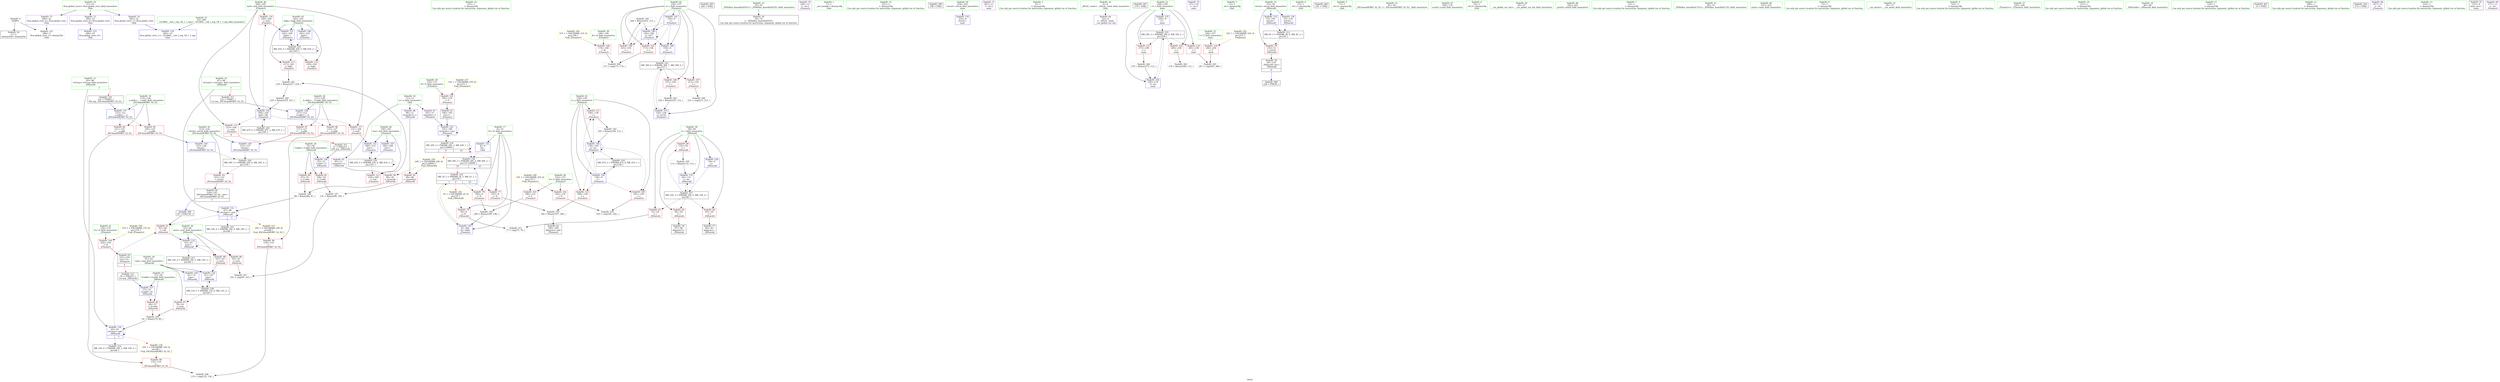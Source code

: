 digraph "SVFG" {
	label="SVFG";

	Node0x55fa364c2e00 [shape=record,color=grey,label="{NodeID: 0\nNullPtr}"];
	Node0x55fa364c2e00 -> Node0x55fa364e1bf0[style=solid];
	Node0x55fa364c2e00 -> Node0x55fa364e6720[style=solid];
	Node0x55fa364e0f40 [shape=record,color=red,label="{NodeID: 97\n137\<--127\n\<--__b.addr\n_ZSt3maxIdERKT_S2_S2_\n}"];
	Node0x55fa364e0f40 -> Node0x55fa364e72b0[style=solid];
	Node0x55fa364de820 [shape=record,color=green,label="{NodeID: 14\n215\<--1\n\<--dummyObj\nCan only get source location for instruction, argument, global var or function.}"];
	Node0x55fa364e4200 [shape=record,color=grey,label="{NodeID: 194\n204 = Binary(203, 112, )\n}"];
	Node0x55fa364e4200 -> Node0x55fa364e7860[style=solid];
	Node0x55fa364e0a80 [shape=record,color=red,label="{NodeID: 111\n194\<--158\n\<--j\n_Z5main2v\n}"];
	Node0x55fa364e0a80 -> Node0x55fa364e3f00[style=solid];
	Node0x55fa364df590 [shape=record,color=green,label="{NodeID: 28\n59\<--60\ni\<--i_field_insensitive\n_Z4funcdd\n}"];
	Node0x55fa364df590 -> Node0x55fa364e3470[style=solid];
	Node0x55fa364df590 -> Node0x55fa364e3540[style=solid];
	Node0x55fa364df590 -> Node0x55fa364e3610[style=solid];
	Node0x55fa364df590 -> Node0x55fa364e36e0[style=solid];
	Node0x55fa364df590 -> Node0x55fa364e6a90[style=solid];
	Node0x55fa364df590 -> Node0x55fa364e6f70[style=solid];
	Node0x55fa364ec8c0 [shape=record,color=grey,label="{NodeID: 208\n214 = cmp(213, 215, )\n}"];
	Node0x55fa364e6720 [shape=record,color=blue, style = dotted,label="{NodeID: 125\n286\<--3\nllvm.global_ctors_2\<--dummyVal\nGlob }"];
	Node0x55fa364e0150 [shape=record,color=green,label="{NodeID: 42\n156\<--157\ni\<--i_field_insensitive\n_Z5main2v\n}"];
	Node0x55fa364e0150 -> Node0x55fa364e15c0[style=solid];
	Node0x55fa364e0150 -> Node0x55fa364e0670[style=solid];
	Node0x55fa364e0150 -> Node0x55fa364e0740[style=solid];
	Node0x55fa364e0150 -> Node0x55fa364e0810[style=solid];
	Node0x55fa364e0150 -> Node0x55fa364e7450[style=solid];
	Node0x55fa364e0150 -> Node0x55fa364e7860[style=solid];
	Node0x55fa364e0150 -> Node0x55fa364e7ad0[style=solid];
	Node0x55fa364e0150 -> Node0x55fa364e7e10[style=solid];
	Node0x55fa3650de10 [shape=record,color=black,label="{NodeID: 305\n262 = PHI()\n}"];
	Node0x55fa364e72b0 [shape=record,color=blue,label="{NodeID: 139\n123\<--137\nretval\<--\n_ZSt3maxIdERKT_S2_S2_\n}"];
	Node0x55fa364e72b0 -> Node0x55fa364f61f0[style=dashed];
	Node0x55fa364e1dc0 [shape=record,color=black,label="{NodeID: 56\n34\<--35\n\<--_ZNSt8ios_base4InitD1Ev\nCan only get source location for instruction, argument, global var or function.}"];
	Node0x55fa364fb620 [shape=record,color=yellow,style=double,label="{NodeID: 236\n16V_1 = ENCHI(MR_16V_0)\npts\{66 \}\nFun[_ZSt3maxIdERKT_S2_S2_]}"];
	Node0x55fa364fb620 -> Node0x55fa364e1010[style=dashed];
	Node0x55fa364e7e10 [shape=record,color=blue,label="{NodeID: 153\n156\<--236\ni\<--inc16\n_Z5main2v\n}"];
	Node0x55fa364e7e10 -> Node0x55fa364f70f0[style=dashed];
	Node0x55fa364e2950 [shape=record,color=purple,label="{NodeID: 70\n240\<--15\n\<--.str.1\n_Z5main2v\n}"];
	Node0x55fa364fccd0 [shape=record,color=yellow,style=double,label="{NodeID: 250\n20V_1 = ENCHI(MR_20V_0)\npts\{120000 \}\nFun[_Z4funcdd]}"];
	Node0x55fa364fccd0 -> Node0x55fa364e3a20[style=dashed];
	Node0x55fa364fccd0 -> Node0x55fa364e3bc0[style=dashed];
	Node0x55fa364e3540 [shape=record,color=red,label="{NodeID: 84\n83\<--59\n\<--i\n_Z4funcdd\n}"];
	Node0x55fa364e3540 -> Node0x55fa364e1ec0[style=solid];
	Node0x55fa364d6b30 [shape=record,color=green,label="{NodeID: 1\n7\<--1\n__dso_handle\<--dummyObj\nGlob }"];
	Node0x55fa364e1010 [shape=record,color=red,label="{NodeID: 98\n132\<--131\n\<--\n_ZSt3maxIdERKT_S2_S2_\n}"];
	Node0x55fa364e1010 -> Node0x55fa364ec5c0[style=solid];
	Node0x55fa364de920 [shape=record,color=green,label="{NodeID: 15\n221\<--1\n\<--dummyObj\nCan only get source location for instruction, argument, global var or function.}"];
	Node0x55fa364e4380 [shape=record,color=grey,label="{NodeID: 195\n111 = Binary(110, 112, )\n}"];
	Node0x55fa364e4380 -> Node0x55fa364e6f70[style=solid];
	Node0x55fa364e0b50 [shape=record,color=red,label="{NodeID: 112\n218\<--160\n\<--low\n_Z5main2v\n}"];
	Node0x55fa364e0b50 -> Node0x55fa364e4c80[style=solid];
	Node0x55fa364df660 [shape=record,color=green,label="{NodeID: 29\n61\<--62\ntmp\<--tmp_field_insensitive\n_Z4funcdd\n}"];
	Node0x55fa364df660 -> Node0x55fa364e37b0[style=solid];
	Node0x55fa364df660 -> Node0x55fa364e69c0[style=solid];
	Node0x55fa364df660 -> Node0x55fa364e6ea0[style=solid];
	Node0x55fa364eca40 [shape=record,color=grey,label="{NodeID: 209\n175 = cmp(173, 174, )\n}"];
	Node0x55fa364e6820 [shape=record,color=blue,label="{NodeID: 126\n55\<--51\nT.addr\<--T\n_Z4funcdd\n}"];
	Node0x55fa364e6820 -> Node0x55fa364e3200[style=dashed];
	Node0x55fa364e6820 -> Node0x55fa364e32d0[style=dashed];
	Node0x55fa364e0220 [shape=record,color=green,label="{NodeID: 43\n158\<--159\nj\<--j_field_insensitive\n_Z5main2v\n}"];
	Node0x55fa364e0220 -> Node0x55fa364e08e0[style=solid];
	Node0x55fa364e0220 -> Node0x55fa364e09b0[style=solid];
	Node0x55fa364e0220 -> Node0x55fa364e0a80[style=solid];
	Node0x55fa364e0220 -> Node0x55fa364e7520[style=solid];
	Node0x55fa364e0220 -> Node0x55fa364e76c0[style=solid];
	Node0x55fa3650dee0 [shape=record,color=black,label="{NodeID: 306\n168 = PHI()\n}"];
	Node0x55fa364f70f0 [shape=record,color=black,label="{NodeID: 223\nMR_39V_6 = PHI(MR_39V_7, MR_39V_5, )\npts\{157 \}\n}"];
	Node0x55fa364f70f0 -> Node0x55fa364e0740[style=dashed];
	Node0x55fa364f70f0 -> Node0x55fa364e0810[style=dashed];
	Node0x55fa364f70f0 -> Node0x55fa364e7e10[style=dashed];
	Node0x55fa364e7380 [shape=record,color=blue,label="{NodeID: 140\n123\<--140\nretval\<--\n_ZSt3maxIdERKT_S2_S2_\n}"];
	Node0x55fa364e7380 -> Node0x55fa364f61f0[style=dashed];
	Node0x55fa364e1ec0 [shape=record,color=black,label="{NodeID: 57\n84\<--83\nidxprom\<--\n_Z4funcdd\n}"];
	Node0x55fa364fc140 [shape=record,color=yellow,style=double,label="{NodeID: 237\n18V_1 = ENCHI(MR_18V_0)\npts\{68 \}\nFun[_ZSt3maxIdERKT_S2_S2_]}"];
	Node0x55fa364fc140 -> Node0x55fa364e10e0[style=dashed];
	Node0x55fa364e7ee0 [shape=record,color=blue,label="{NodeID: 154\n254\<--9\nretval\<--\nmain\n}"];
	Node0x55fa364e2a20 [shape=record,color=purple,label="{NodeID: 71\n261\<--17\n\<--.str.2\nmain\n}"];
	Node0x55fa364e3610 [shape=record,color=red,label="{NodeID: 85\n96\<--59\n\<--i\n_Z4funcdd\n}"];
	Node0x55fa364e3610 -> Node0x55fa364e1f90[style=solid];
	Node0x55fa364dd990 [shape=record,color=green,label="{NodeID: 2\n9\<--1\n\<--dummyObj\nCan only get source location for instruction, argument, global var or function.}"];
	Node0x55fa364e10e0 [shape=record,color=red,label="{NodeID: 99\n134\<--133\n\<--\n_ZSt3maxIdERKT_S2_S2_\n}"];
	Node0x55fa364e10e0 -> Node0x55fa364ec5c0[style=solid];
	Node0x55fa364dea20 [shape=record,color=green,label="{NodeID: 16\n4\<--6\n_ZStL8__ioinit\<--_ZStL8__ioinit_field_insensitive\nGlob }"];
	Node0x55fa364dea20 -> Node0x55fa364e2470[style=solid];
	Node0x55fa364e4500 [shape=record,color=grey,label="{NodeID: 196\n200 = Binary(199, 198, )\n}"];
	Node0x55fa364e4500 -> Node0x55fa364e7790[style=solid];
	Node0x55fa364e0c20 [shape=record,color=red,label="{NodeID: 113\n217\<--162\n\<--high\n_Z5main2v\n}"];
	Node0x55fa364e0c20 -> Node0x55fa364e4c80[style=solid];
	Node0x55fa364df730 [shape=record,color=green,label="{NodeID: 30\n63\<--64\nnext\<--next_field_insensitive\n_Z4funcdd\n}"];
	Node0x55fa364df730 -> Node0x55fa364e3880[style=solid];
	Node0x55fa364df730 -> Node0x55fa364e3950[style=solid];
	Node0x55fa364df730 -> Node0x55fa364e6d00[style=solid];
	Node0x55fa364ecbc0 [shape=record,color=grey,label="{NodeID: 210\n183 = cmp(181, 182, )\n}"];
	Node0x55fa364e68f0 [shape=record,color=blue,label="{NodeID: 127\n57\<--52\nD.addr\<--D\n_Z4funcdd\n}"];
	Node0x55fa364e68f0 -> Node0x55fa364e33a0[style=dashed];
	Node0x55fa364e02f0 [shape=record,color=green,label="{NodeID: 44\n160\<--161\nlow\<--low_field_insensitive\n_Z5main2v\n}"];
	Node0x55fa364e02f0 -> Node0x55fa364e0b50[style=solid];
	Node0x55fa364e02f0 -> Node0x55fa364e7930[style=solid];
	Node0x55fa364e02f0 -> Node0x55fa364e7d40[style=solid];
	Node0x55fa3650dfb0 [shape=record,color=black,label="{NodeID: 307\n178 = PHI()\n}"];
	Node0x55fa364f75f0 [shape=record,color=black,label="{NodeID: 224\nMR_43V_3 = PHI(MR_43V_4, MR_43V_2, )\npts\{161 \}\n}"];
	Node0x55fa364f75f0 -> Node0x55fa364e0b50[style=dashed];
	Node0x55fa364f75f0 -> Node0x55fa364e7d40[style=dashed];
	Node0x55fa364f75f0 -> Node0x55fa364f75f0[style=dashed];
	Node0x55fa364e7450 [shape=record,color=blue,label="{NodeID: 141\n156\<--9\ni\<--\n_Z5main2v\n}"];
	Node0x55fa364e7450 -> Node0x55fa364e15c0[style=dashed];
	Node0x55fa364e7450 -> Node0x55fa364e0670[style=dashed];
	Node0x55fa364e7450 -> Node0x55fa364e7860[style=dashed];
	Node0x55fa364e7450 -> Node0x55fa364e7ad0[style=dashed];
	Node0x55fa364e1f90 [shape=record,color=black,label="{NodeID: 58\n97\<--96\nidxprom2\<--\n_Z4funcdd\n}"];
	Node0x55fa364e7fb0 [shape=record,color=blue,label="{NodeID: 155\n258\<--9\nt\<--\nmain\n}"];
	Node0x55fa364e7fb0 -> Node0x55fa364fb120[style=dashed];
	Node0x55fa364e2af0 [shape=record,color=purple,label="{NodeID: 72\n271\<--19\n\<--.str.3\nmain\n}"];
	Node0x55fa364fcec0 [shape=record,color=yellow,style=double,label="{NodeID: 252\n52V_1 = ENCHI(MR_52V_0)\npts\{257 \}\nFun[main]}"];
	Node0x55fa364fcec0 -> Node0x55fa364e6110[style=dashed];
	Node0x55fa364e36e0 [shape=record,color=red,label="{NodeID: 86\n110\<--59\n\<--i\n_Z4funcdd\n}"];
	Node0x55fa364e36e0 -> Node0x55fa364e4380[style=solid];
	Node0x55fa364dda20 [shape=record,color=green,label="{NodeID: 3\n13\<--1\n.str\<--dummyObj\nGlob }"];
	Node0x55fa364e11b0 [shape=record,color=red,label="{NodeID: 100\n174\<--148\n\<--K\n_Z5main2v\n}"];
	Node0x55fa364e11b0 -> Node0x55fa364eca40[style=solid];
	Node0x55fa364deb20 [shape=record,color=green,label="{NodeID: 17\n8\<--10\nN\<--N_field_insensitive\nGlob }"];
	Node0x55fa364deb20 -> Node0x55fa364e2ec0[style=solid];
	Node0x55fa364deb20 -> Node0x55fa364e2f90[style=solid];
	Node0x55fa364deb20 -> Node0x55fa364e3060[style=solid];
	Node0x55fa364deb20 -> Node0x55fa364e6450[style=solid];
	Node0x55fa364deb20 -> Node0x55fa364e7790[style=solid];
	Node0x55fa364e4680 [shape=record,color=grey,label="{NodeID: 197\n101 = Binary(99, 100, )\n}"];
	Node0x55fa364e4680 -> Node0x55fa364ec740[style=solid];
	Node0x55fa364e0cf0 [shape=record,color=red,label="{NodeID: 114\n239\<--162\n\<--high\n_Z5main2v\n}"];
	Node0x55fa364df800 [shape=record,color=green,label="{NodeID: 31\n65\<--66\nref.tmp\<--ref.tmp_field_insensitive\n_Z4funcdd\n|{|<s1>3}}"];
	Node0x55fa364df800 -> Node0x55fa364e6b60[style=solid];
	Node0x55fa364df800:s1 -> Node0x55fa3650e250[style=solid,color=red];
	Node0x55fa364ecd40 [shape=record,color=grey,label="{NodeID: 211\n77 = cmp(75, 76, )\n}"];
	Node0x55fa364e69c0 [shape=record,color=blue,label="{NodeID: 128\n61\<--72\ntmp\<--\n_Z4funcdd\n}"];
	Node0x55fa364e69c0 -> Node0x55fa364f89f0[style=dashed];
	Node0x55fa364e03c0 [shape=record,color=green,label="{NodeID: 45\n162\<--163\nhigh\<--high_field_insensitive\n_Z5main2v\n}"];
	Node0x55fa364e03c0 -> Node0x55fa364e0c20[style=solid];
	Node0x55fa364e03c0 -> Node0x55fa364e0cf0[style=solid];
	Node0x55fa364e03c0 -> Node0x55fa364e7a00[style=solid];
	Node0x55fa364e03c0 -> Node0x55fa364e7c70[style=solid];
	Node0x55fa3650e080 [shape=record,color=black,label="{NodeID: 308\n226 = PHI(50, )\n}"];
	Node0x55fa364f7af0 [shape=record,color=black,label="{NodeID: 225\nMR_45V_3 = PHI(MR_45V_5, MR_45V_2, )\npts\{163 \}\n}"];
	Node0x55fa364f7af0 -> Node0x55fa364e0c20[style=dashed];
	Node0x55fa364f7af0 -> Node0x55fa364e0cf0[style=dashed];
	Node0x55fa364f7af0 -> Node0x55fa364e7c70[style=dashed];
	Node0x55fa364f7af0 -> Node0x55fa364f7af0[style=dashed];
	Node0x55fa364e7520 [shape=record,color=blue,label="{NodeID: 142\n158\<--9\nj\<--\n_Z5main2v\n}"];
	Node0x55fa364e7520 -> Node0x55fa364e08e0[style=dashed];
	Node0x55fa364e7520 -> Node0x55fa364e09b0[style=dashed];
	Node0x55fa364e7520 -> Node0x55fa364e0a80[style=dashed];
	Node0x55fa364e7520 -> Node0x55fa364e76c0[style=dashed];
	Node0x55fa364e7520 -> Node0x55fa364f57f0[style=dashed];
	Node0x55fa364e2060 [shape=record,color=black,label="{NodeID: 59\n50\<--118\n_Z4funcdd_ret\<--\n_Z4funcdd\n|{<s0>6}}"];
	Node0x55fa364e2060:s0 -> Node0x55fa3650e080[style=solid,color=blue];
	Node0x55fa364e8080 [shape=record,color=blue,label="{NodeID: 156\n258\<--276\nt\<--inc\nmain\n}"];
	Node0x55fa364e8080 -> Node0x55fa364fb120[style=dashed];
	Node0x55fa364e2bc0 [shape=record,color=purple,label="{NodeID: 73\n284\<--21\nllvm.global_ctors_0\<--llvm.global_ctors\nGlob }"];
	Node0x55fa364e2bc0 -> Node0x55fa364e6520[style=solid];
	Node0x55fa364e37b0 [shape=record,color=red,label="{NodeID: 87\n79\<--61\n\<--tmp\n_Z4funcdd\n}"];
	Node0x55fa364e37b0 -> Node0x55fa364e4980[style=solid];
	Node0x55fa364de280 [shape=record,color=green,label="{NodeID: 4\n15\<--1\n.str.1\<--dummyObj\nGlob }"];
	Node0x55fa364e1280 [shape=record,color=red,label="{NodeID: 101\n185\<--150\n\<--P\n_Z5main2v\n}"];
	Node0x55fa364e1280 -> Node0x55fa364e2200[style=solid];
	Node0x55fa364dec20 [shape=record,color=green,label="{NodeID: 18\n11\<--12\nx\<--x_field_insensitive\nGlob }"];
	Node0x55fa364dec20 -> Node0x55fa364e2540[style=solid];
	Node0x55fa364dec20 -> Node0x55fa364e2610[style=solid];
	Node0x55fa364dec20 -> Node0x55fa364e26e0[style=solid];
	Node0x55fa364e4800 [shape=record,color=grey,label="{NodeID: 198\n88 = Binary(86, 87, )\n}"];
	Node0x55fa364e4800 -> Node0x55fa364e6c30[style=solid];
	Node0x55fa364e5f20 [shape=record,color=red,label="{NodeID: 115\n223\<--164\n\<--mid\n_Z5main2v\n|{<s0>6}}"];
	Node0x55fa364e5f20:s0 -> Node0x55fa3650e590[style=solid,color=red];
	Node0x55fa364df8d0 [shape=record,color=green,label="{NodeID: 32\n67\<--68\nref.tmp1\<--ref.tmp1_field_insensitive\n_Z4funcdd\n|{|<s1>3}}"];
	Node0x55fa364df8d0 -> Node0x55fa364e6c30[style=solid];
	Node0x55fa364df8d0:s1 -> Node0x55fa3650e450[style=solid,color=red];
	Node0x55fa364f39f0 [shape=record,color=black,label="{NodeID: 212\nMR_4V_3 = PHI(MR_4V_4, MR_4V_2, )\npts\{54 \}\n}"];
	Node0x55fa364f39f0 -> Node0x55fa364e3130[style=dashed];
	Node0x55fa364e6a90 [shape=record,color=blue,label="{NodeID: 129\n59\<--9\ni\<--\n_Z4funcdd\n}"];
	Node0x55fa364e6a90 -> Node0x55fa364f84f0[style=dashed];
	Node0x55fa364e0490 [shape=record,color=green,label="{NodeID: 46\n164\<--165\nmid\<--mid_field_insensitive\n_Z5main2v\n}"];
	Node0x55fa364e0490 -> Node0x55fa364e5f20[style=solid];
	Node0x55fa364e0490 -> Node0x55fa364e5fb0[style=solid];
	Node0x55fa364e0490 -> Node0x55fa364e6040[style=solid];
	Node0x55fa364e0490 -> Node0x55fa364e7ba0[style=solid];
	Node0x55fa3650e180 [shape=record,color=black,label="{NodeID: 309\n241 = PHI()\n}"];
	Node0x55fa364f7ff0 [shape=record,color=black,label="{NodeID: 226\nMR_47V_2 = PHI(MR_47V_3, MR_47V_1, )\npts\{165 \}\n}"];
	Node0x55fa364f7ff0 -> Node0x55fa364e7ba0[style=dashed];
	Node0x55fa364e75f0 [shape=record,color=blue,label="{NodeID: 143\n191\<--186\narrayidx\<--conv\n_Z5main2v\n}"];
	Node0x55fa364e75f0 -> Node0x55fa364e75f0[style=dashed];
	Node0x55fa364e75f0 -> Node0x55fa364f5cf0[style=dashed];
	Node0x55fa364e2130 [shape=record,color=black,label="{NodeID: 60\n120\<--143\n_ZSt3maxIdERKT_S2_S2__ret\<--\n_ZSt3maxIdERKT_S2_S2_\n|{<s0>3}}"];
	Node0x55fa364e2130:s0 -> Node0x55fa3650dc20[style=solid,color=blue];
	Node0x55fa364e2cc0 [shape=record,color=purple,label="{NodeID: 74\n285\<--21\nllvm.global_ctors_1\<--llvm.global_ctors\nGlob }"];
	Node0x55fa364e2cc0 -> Node0x55fa364e6620[style=solid];
	Node0x55fa364e3880 [shape=record,color=red,label="{NodeID: 88\n95\<--63\n\<--next\n_Z4funcdd\n}"];
	Node0x55fa364e3880 -> Node0x55fa364ec740[style=solid];
	Node0x55fa364de310 [shape=record,color=green,label="{NodeID: 5\n17\<--1\n.str.2\<--dummyObj\nGlob }"];
	Node0x55fa364e1350 [shape=record,color=red,label="{NodeID: 102\n182\<--152\n\<--V\n_Z5main2v\n}"];
	Node0x55fa364e1350 -> Node0x55fa364ecbc0[style=solid];
	Node0x55fa364ded20 [shape=record,color=green,label="{NodeID: 19\n21\<--25\nllvm.global_ctors\<--llvm.global_ctors_field_insensitive\nGlob }"];
	Node0x55fa364ded20 -> Node0x55fa364e2bc0[style=solid];
	Node0x55fa364ded20 -> Node0x55fa364e2cc0[style=solid];
	Node0x55fa364ded20 -> Node0x55fa364e2dc0[style=solid];
	Node0x55fa364e4980 [shape=record,color=grey,label="{NodeID: 199\n81 = Binary(79, 80, )\n}"];
	Node0x55fa364e4980 -> Node0x55fa364e6b60[style=solid];
	Node0x55fa364e5fb0 [shape=record,color=red,label="{NodeID: 116\n228\<--164\n\<--mid\n_Z5main2v\n}"];
	Node0x55fa364e5fb0 -> Node0x55fa364e7c70[style=solid];
	Node0x55fa364df9a0 [shape=record,color=green,label="{NodeID: 33\n91\<--92\n_ZSt3maxIdERKT_S2_S2_\<--_ZSt3maxIdERKT_S2_S2__field_insensitive\n}"];
	Node0x55fa364f3ef0 [shape=record,color=black,label="{NodeID: 213\nMR_14V_4 = PHI(MR_14V_2, MR_14V_3, )\npts\{64 \}\n}"];
	Node0x55fa364e6b60 [shape=record,color=blue,label="{NodeID: 130\n65\<--81\nref.tmp\<--add\n_Z4funcdd\n|{|<s3>3}}"];
	Node0x55fa364e6b60 -> Node0x55fa364e3af0[style=dashed];
	Node0x55fa364e6b60 -> Node0x55fa364e6b60[style=dashed];
	Node0x55fa364e6b60 -> Node0x55fa364f43f0[style=dashed];
	Node0x55fa364e6b60:s3 -> Node0x55fa364fb620[style=dashed,color=red];
	Node0x55fa364e0560 [shape=record,color=green,label="{NodeID: 47\n169\<--170\nscanf\<--scanf_field_insensitive\n}"];
	Node0x55fa3650e250 [shape=record,color=black,label="{NodeID: 310\n121 = PHI(65, )\n0th arg _ZSt3maxIdERKT_S2_S2_ }"];
	Node0x55fa3650e250 -> Node0x55fa364e7110[style=solid];
	Node0x55fa364f84f0 [shape=record,color=black,label="{NodeID: 227\nMR_10V_3 = PHI(MR_10V_4, MR_10V_2, )\npts\{60 \}\n}"];
	Node0x55fa364f84f0 -> Node0x55fa364e3470[style=dashed];
	Node0x55fa364f84f0 -> Node0x55fa364e3540[style=dashed];
	Node0x55fa364f84f0 -> Node0x55fa364e3610[style=dashed];
	Node0x55fa364f84f0 -> Node0x55fa364e36e0[style=dashed];
	Node0x55fa364f84f0 -> Node0x55fa364e6f70[style=dashed];
	Node0x55fa364e76c0 [shape=record,color=blue,label="{NodeID: 144\n158\<--195\nj\<--inc\n_Z5main2v\n}"];
	Node0x55fa364e76c0 -> Node0x55fa364e08e0[style=dashed];
	Node0x55fa364e76c0 -> Node0x55fa364e09b0[style=dashed];
	Node0x55fa364e76c0 -> Node0x55fa364e0a80[style=dashed];
	Node0x55fa364e76c0 -> Node0x55fa364e76c0[style=dashed];
	Node0x55fa364e76c0 -> Node0x55fa364f57f0[style=dashed];
	Node0x55fa364e2200 [shape=record,color=black,label="{NodeID: 61\n186\<--185\nconv\<--\n_Z5main2v\n}"];
	Node0x55fa364e2200 -> Node0x55fa364e75f0[style=solid];
	Node0x55fa364fc4c0 [shape=record,color=yellow,style=double,label="{NodeID: 241\n2V_1 = ENCHI(MR_2V_0)\npts\{10 \}\nFun[_Z4funcdd]}"];
	Node0x55fa364fc4c0 -> Node0x55fa364e2ec0[style=dashed];
	Node0x55fa364e2dc0 [shape=record,color=purple,label="{NodeID: 75\n286\<--21\nllvm.global_ctors_2\<--llvm.global_ctors\nGlob }"];
	Node0x55fa364e2dc0 -> Node0x55fa364e6720[style=solid];
	Node0x55fa364e3950 [shape=record,color=red,label="{NodeID: 89\n107\<--63\n\<--next\n_Z4funcdd\n}"];
	Node0x55fa364e3950 -> Node0x55fa364e6ea0[style=solid];
	Node0x55fa364de3a0 [shape=record,color=green,label="{NodeID: 6\n19\<--1\n.str.3\<--dummyObj\nGlob }"];
	Node0x55fa364e1420 [shape=record,color=red,label="{NodeID: 103\n198\<--152\n\<--V\n_Z5main2v\n}"];
	Node0x55fa364e1420 -> Node0x55fa364e4500[style=solid];
	Node0x55fa364dee20 [shape=record,color=green,label="{NodeID: 20\n26\<--27\n__cxx_global_var_init\<--__cxx_global_var_init_field_insensitive\n}"];
	Node0x55fa364e4b00 [shape=record,color=grey,label="{NodeID: 200\n220 = Binary(219, 221, )\n}"];
	Node0x55fa364e4b00 -> Node0x55fa364e7ba0[style=solid];
	Node0x55fa364e6040 [shape=record,color=red,label="{NodeID: 117\n231\<--164\n\<--mid\n_Z5main2v\n}"];
	Node0x55fa364e6040 -> Node0x55fa364e7d40[style=solid];
	Node0x55fa364dfaa0 [shape=record,color=green,label="{NodeID: 34\n123\<--124\nretval\<--retval_field_insensitive\n_ZSt3maxIdERKT_S2_S2_\n}"];
	Node0x55fa364dfaa0 -> Node0x55fa364e3c90[style=solid];
	Node0x55fa364dfaa0 -> Node0x55fa364e72b0[style=solid];
	Node0x55fa364dfaa0 -> Node0x55fa364e7380[style=solid];
	Node0x55fa364f43f0 [shape=record,color=black,label="{NodeID: 214\nMR_16V_4 = PHI(MR_16V_2, MR_16V_3, )\npts\{66 \}\n}"];
	Node0x55fa364e6c30 [shape=record,color=blue,label="{NodeID: 131\n67\<--88\nref.tmp1\<--sub\n_Z4funcdd\n|{|<s3>3}}"];
	Node0x55fa364e6c30 -> Node0x55fa364e3af0[style=dashed];
	Node0x55fa364e6c30 -> Node0x55fa364e6c30[style=dashed];
	Node0x55fa364e6c30 -> Node0x55fa364f48f0[style=dashed];
	Node0x55fa364e6c30:s3 -> Node0x55fa364fc140[style=dashed,color=red];
	Node0x55fa364e1680 [shape=record,color=green,label="{NodeID: 48\n242\<--243\nprintf\<--printf_field_insensitive\n}"];
	Node0x55fa3650e450 [shape=record,color=black,label="{NodeID: 311\n122 = PHI(67, )\n1st arg _ZSt3maxIdERKT_S2_S2_ }"];
	Node0x55fa3650e450 -> Node0x55fa364e71e0[style=solid];
	Node0x55fa364f89f0 [shape=record,color=black,label="{NodeID: 228\nMR_12V_3 = PHI(MR_12V_4, MR_12V_2, )\npts\{62 \}\n}"];
	Node0x55fa364f89f0 -> Node0x55fa364e37b0[style=dashed];
	Node0x55fa364f89f0 -> Node0x55fa364e6ea0[style=dashed];
	Node0x55fa364e7790 [shape=record,color=blue,label="{NodeID: 145\n8\<--200\nN\<--add5\n_Z5main2v\n}"];
	Node0x55fa364e7790 -> Node0x55fa364f4df0[style=dashed];
	Node0x55fa364e22d0 [shape=record,color=black,label="{NodeID: 62\n190\<--189\nidxprom\<--add\n_Z5main2v\n}"];
	Node0x55fa364e2ec0 [shape=record,color=red,label="{NodeID: 76\n76\<--8\n\<--N\n_Z4funcdd\n}"];
	Node0x55fa364e2ec0 -> Node0x55fa364ecd40[style=solid];
	Node0x55fa364fd2a0 [shape=record,color=yellow,style=double,label="{NodeID: 256\n31V_1 = ENCHI(MR_31V_0)\npts\{149 \}\nFun[_Z5main2v]}"];
	Node0x55fa364fd2a0 -> Node0x55fa364e11b0[style=dashed];
	Node0x55fa364e3a20 [shape=record,color=red,label="{NodeID: 90\n86\<--85\n\<--arrayidx\n_Z4funcdd\n}"];
	Node0x55fa364e3a20 -> Node0x55fa364e4800[style=solid];
	Node0x55fa364de430 [shape=record,color=green,label="{NodeID: 7\n22\<--1\n\<--dummyObj\nCan only get source location for instruction, argument, global var or function.}"];
	Node0x55fa364e14f0 [shape=record,color=red,label="{NodeID: 104\n224\<--154\n\<--D\n_Z5main2v\n}"];
	Node0x55fa364e14f0 -> Node0x55fa364e23a0[style=solid];
	Node0x55fa364def20 [shape=record,color=green,label="{NodeID: 21\n30\<--31\n_ZNSt8ios_base4InitC1Ev\<--_ZNSt8ios_base4InitC1Ev_field_insensitive\n}"];
	Node0x55fa364e4c80 [shape=record,color=grey,label="{NodeID: 201\n219 = Binary(217, 218, )\n}"];
	Node0x55fa364e4c80 -> Node0x55fa364e4b00[style=solid];
	Node0x55fa364e6110 [shape=record,color=red,label="{NodeID: 118\n266\<--256\n\<--T\nmain\n}"];
	Node0x55fa364e6110 -> Node0x55fa364ec440[style=solid];
	Node0x55fa364dfb70 [shape=record,color=green,label="{NodeID: 35\n125\<--126\n__a.addr\<--__a.addr_field_insensitive\n_ZSt3maxIdERKT_S2_S2_\n}"];
	Node0x55fa364dfb70 -> Node0x55fa364e3d60[style=solid];
	Node0x55fa364dfb70 -> Node0x55fa364e3e30[style=solid];
	Node0x55fa364dfb70 -> Node0x55fa364e7110[style=solid];
	Node0x55fa364f48f0 [shape=record,color=black,label="{NodeID: 215\nMR_18V_4 = PHI(MR_18V_2, MR_18V_3, )\npts\{68 \}\n}"];
	Node0x55fa364e6d00 [shape=record,color=blue,label="{NodeID: 132\n63\<--93\nnext\<--\n_Z4funcdd\n}"];
	Node0x55fa364e6d00 -> Node0x55fa364e3880[style=dashed];
	Node0x55fa364e6d00 -> Node0x55fa364e3950[style=dashed];
	Node0x55fa364e6d00 -> Node0x55fa364e6d00[style=dashed];
	Node0x55fa364e6d00 -> Node0x55fa364f3ef0[style=dashed];
	Node0x55fa364e1780 [shape=record,color=green,label="{NodeID: 49\n251\<--252\nmain\<--main_field_insensitive\n}"];
	Node0x55fa3650e590 [shape=record,color=black,label="{NodeID: 312\n51 = PHI(223, )\n0th arg _Z4funcdd }"];
	Node0x55fa3650e590 -> Node0x55fa364e6820[style=solid];
	Node0x55fa364e7860 [shape=record,color=blue,label="{NodeID: 146\n156\<--204\ni\<--inc7\n_Z5main2v\n}"];
	Node0x55fa364e7860 -> Node0x55fa364e15c0[style=dashed];
	Node0x55fa364e7860 -> Node0x55fa364e0670[style=dashed];
	Node0x55fa364e7860 -> Node0x55fa364e7860[style=dashed];
	Node0x55fa364e7860 -> Node0x55fa364e7ad0[style=dashed];
	Node0x55fa364e23a0 [shape=record,color=black,label="{NodeID: 63\n225\<--224\nconv13\<--\n_Z5main2v\n|{<s0>6}}"];
	Node0x55fa364e23a0:s0 -> Node0x55fa3650e6d0[style=solid,color=red];
	Node0x55fa364e2f90 [shape=record,color=red,label="{NodeID: 77\n187\<--8\n\<--N\n_Z5main2v\n}"];
	Node0x55fa364e2f90 -> Node0x55fa364e4080[style=solid];
	Node0x55fa364fd3b0 [shape=record,color=yellow,style=double,label="{NodeID: 257\n33V_1 = ENCHI(MR_33V_0)\npts\{151 \}\nFun[_Z5main2v]}"];
	Node0x55fa364fd3b0 -> Node0x55fa364e1280[style=dashed];
	Node0x55fa364e3af0 [shape=record,color=red,label="{NodeID: 91\n93\<--90\n\<--call\n_Z4funcdd\n}"];
	Node0x55fa364e3af0 -> Node0x55fa364e6d00[style=solid];
	Node0x55fa364de4c0 [shape=record,color=green,label="{NodeID: 8\n72\<--1\n\<--dummyObj\nCan only get source location for instruction, argument, global var or function.}"];
	Node0x55fa364e15c0 [shape=record,color=red,label="{NodeID: 105\n173\<--156\n\<--i\n_Z5main2v\n}"];
	Node0x55fa364e15c0 -> Node0x55fa364eca40[style=solid];
	Node0x55fa364df020 [shape=record,color=green,label="{NodeID: 22\n36\<--37\n__cxa_atexit\<--__cxa_atexit_field_insensitive\n}"];
	Node0x55fa364e4e00 [shape=record,color=grey,label="{NodeID: 202\n236 = Binary(235, 112, )\n}"];
	Node0x55fa364e4e00 -> Node0x55fa364e7e10[style=solid];
	Node0x55fa364e61e0 [shape=record,color=red,label="{NodeID: 119\n265\<--258\n\<--t\nmain\n}"];
	Node0x55fa364e61e0 -> Node0x55fa364ec440[style=solid];
	Node0x55fa364dfc40 [shape=record,color=green,label="{NodeID: 36\n127\<--128\n__b.addr\<--__b.addr_field_insensitive\n_ZSt3maxIdERKT_S2_S2_\n}"];
	Node0x55fa364dfc40 -> Node0x55fa364e0e70[style=solid];
	Node0x55fa364dfc40 -> Node0x55fa364e0f40[style=solid];
	Node0x55fa364dfc40 -> Node0x55fa364e71e0[style=solid];
	Node0x55fa364f4df0 [shape=record,color=black,label="{NodeID: 216\nMR_2V_2 = PHI(MR_2V_3, MR_2V_1, )\npts\{10 \}\n|{|<s3>6|<s4>10}}"];
	Node0x55fa364f4df0 -> Node0x55fa364e2f90[style=dashed];
	Node0x55fa364f4df0 -> Node0x55fa364e3060[style=dashed];
	Node0x55fa364f4df0 -> Node0x55fa364e7790[style=dashed];
	Node0x55fa364f4df0:s3 -> Node0x55fa364fc4c0[style=dashed,color=red];
	Node0x55fa364f4df0:s4 -> Node0x55fa364fabf0[style=dashed,color=blue];
	Node0x55fa364e6dd0 [shape=record,color=blue,label="{NodeID: 133\n53\<--105\nretval\<--\n_Z4funcdd\n}"];
	Node0x55fa364e6dd0 -> Node0x55fa364f39f0[style=dashed];
	Node0x55fa364e1880 [shape=record,color=green,label="{NodeID: 50\n254\<--255\nretval\<--retval_field_insensitive\nmain\n}"];
	Node0x55fa364e1880 -> Node0x55fa364e7ee0[style=solid];
	Node0x55fa3650e6d0 [shape=record,color=black,label="{NodeID: 313\n52 = PHI(225, )\n1st arg _Z4funcdd }"];
	Node0x55fa3650e6d0 -> Node0x55fa364e68f0[style=solid];
	Node0x55fa364e7930 [shape=record,color=blue,label="{NodeID: 147\n160\<--208\nlow\<--\n_Z5main2v\n}"];
	Node0x55fa364e7930 -> Node0x55fa364f75f0[style=dashed];
	Node0x55fa364e2470 [shape=record,color=purple,label="{NodeID: 64\n32\<--4\n\<--_ZStL8__ioinit\n__cxx_global_var_init\n}"];
	Node0x55fa364e3060 [shape=record,color=red,label="{NodeID: 78\n199\<--8\n\<--N\n_Z5main2v\n}"];
	Node0x55fa364e3060 -> Node0x55fa364e4500[style=solid];
	Node0x55fa364fd490 [shape=record,color=yellow,style=double,label="{NodeID: 258\n35V_1 = ENCHI(MR_35V_0)\npts\{153 \}\nFun[_Z5main2v]}"];
	Node0x55fa364fd490 -> Node0x55fa364e1350[style=dashed];
	Node0x55fa364fd490 -> Node0x55fa364e1420[style=dashed];
	Node0x55fa364e3bc0 [shape=record,color=red,label="{NodeID: 92\n99\<--98\n\<--arrayidx3\n_Z4funcdd\n}"];
	Node0x55fa364e3bc0 -> Node0x55fa364e4680[style=solid];
	Node0x55fa364de550 [shape=record,color=green,label="{NodeID: 9\n105\<--1\n\<--dummyObj\nCan only get source location for instruction, argument, global var or function.}"];
	Node0x55fa364e0670 [shape=record,color=red,label="{NodeID: 106\n203\<--156\n\<--i\n_Z5main2v\n}"];
	Node0x55fa364e0670 -> Node0x55fa364e4200[style=solid];
	Node0x55fa364df120 [shape=record,color=green,label="{NodeID: 23\n35\<--41\n_ZNSt8ios_base4InitD1Ev\<--_ZNSt8ios_base4InitD1Ev_field_insensitive\n}"];
	Node0x55fa364df120 -> Node0x55fa364e1dc0[style=solid];
	Node0x55fa364ec140 [shape=record,color=grey,label="{NodeID: 203\n270 = Binary(269, 112, )\n}"];
	Node0x55fa364e62b0 [shape=record,color=red,label="{NodeID: 120\n269\<--258\n\<--t\nmain\n}"];
	Node0x55fa364e62b0 -> Node0x55fa364ec140[style=solid];
	Node0x55fa364dfd10 [shape=record,color=green,label="{NodeID: 37\n145\<--146\n_Z5main2v\<--_Z5main2v_field_insensitive\n}"];
	Node0x55fa364e6ea0 [shape=record,color=blue,label="{NodeID: 134\n61\<--107\ntmp\<--\n_Z4funcdd\n}"];
	Node0x55fa364e6ea0 -> Node0x55fa364f89f0[style=dashed];
	Node0x55fa364e1950 [shape=record,color=green,label="{NodeID: 51\n256\<--257\nT\<--T_field_insensitive\nmain\n}"];
	Node0x55fa364e1950 -> Node0x55fa364e6110[style=solid];
	Node0x55fa364e7a00 [shape=record,color=blue,label="{NodeID: 148\n162\<--210\nhigh\<--\n_Z5main2v\n}"];
	Node0x55fa364e7a00 -> Node0x55fa364f7af0[style=dashed];
	Node0x55fa364e2540 [shape=record,color=purple,label="{NodeID: 65\n85\<--11\narrayidx\<--x\n_Z4funcdd\n}"];
	Node0x55fa364e2540 -> Node0x55fa364e3a20[style=solid];
	Node0x55fa364e3130 [shape=record,color=red,label="{NodeID: 79\n118\<--53\n\<--retval\n_Z4funcdd\n}"];
	Node0x55fa364e3130 -> Node0x55fa364e2060[style=solid];
	Node0x55fa364fd570 [shape=record,color=yellow,style=double,label="{NodeID: 259\n37V_1 = ENCHI(MR_37V_0)\npts\{155 \}\nFun[_Z5main2v]}"];
	Node0x55fa364fd570 -> Node0x55fa364e14f0[style=dashed];
	Node0x55fa364e3c90 [shape=record,color=red,label="{NodeID: 93\n143\<--123\n\<--retval\n_ZSt3maxIdERKT_S2_S2_\n}"];
	Node0x55fa364e3c90 -> Node0x55fa364e2130[style=solid];
	Node0x55fa364de5e0 [shape=record,color=green,label="{NodeID: 10\n112\<--1\n\<--dummyObj\nCan only get source location for instruction, argument, global var or function.}"];
	Node0x55fa364e0740 [shape=record,color=red,label="{NodeID: 107\n213\<--156\n\<--i\n_Z5main2v\n}"];
	Node0x55fa364e0740 -> Node0x55fa364ec8c0[style=solid];
	Node0x55fa364df220 [shape=record,color=green,label="{NodeID: 24\n48\<--49\n_Z4funcdd\<--_Z4funcdd_field_insensitive\n}"];
	Node0x55fa364ec2c0 [shape=record,color=grey,label="{NodeID: 204\n276 = Binary(275, 112, )\n}"];
	Node0x55fa364ec2c0 -> Node0x55fa364e8080[style=solid];
	Node0x55fa364e6380 [shape=record,color=red,label="{NodeID: 121\n275\<--258\n\<--t\nmain\n}"];
	Node0x55fa364e6380 -> Node0x55fa364ec2c0[style=solid];
	Node0x55fa364dfe10 [shape=record,color=green,label="{NodeID: 38\n148\<--149\nK\<--K_field_insensitive\n_Z5main2v\n}"];
	Node0x55fa364dfe10 -> Node0x55fa364e11b0[style=solid];
	Node0x55fa364f57f0 [shape=record,color=black,label="{NodeID: 218\nMR_41V_2 = PHI(MR_41V_4, MR_41V_1, )\npts\{159 \}\n}"];
	Node0x55fa364f57f0 -> Node0x55fa364e7520[style=dashed];
	Node0x55fa364e6f70 [shape=record,color=blue,label="{NodeID: 135\n59\<--111\ni\<--inc\n_Z4funcdd\n}"];
	Node0x55fa364e6f70 -> Node0x55fa364f84f0[style=dashed];
	Node0x55fa364e1a20 [shape=record,color=green,label="{NodeID: 52\n258\<--259\nt\<--t_field_insensitive\nmain\n}"];
	Node0x55fa364e1a20 -> Node0x55fa364e61e0[style=solid];
	Node0x55fa364e1a20 -> Node0x55fa364e62b0[style=solid];
	Node0x55fa364e1a20 -> Node0x55fa364e6380[style=solid];
	Node0x55fa364e1a20 -> Node0x55fa364e7fb0[style=solid];
	Node0x55fa364e1a20 -> Node0x55fa364e8080[style=solid];
	Node0x55fa364e7ad0 [shape=record,color=blue,label="{NodeID: 149\n156\<--9\ni\<--\n_Z5main2v\n}"];
	Node0x55fa364e7ad0 -> Node0x55fa364f70f0[style=dashed];
	Node0x55fa364e2610 [shape=record,color=purple,label="{NodeID: 66\n98\<--11\narrayidx3\<--x\n_Z4funcdd\n}"];
	Node0x55fa364e2610 -> Node0x55fa364e3bc0[style=solid];
	Node0x55fa364e3200 [shape=record,color=red,label="{NodeID: 80\n87\<--55\n\<--T.addr\n_Z4funcdd\n}"];
	Node0x55fa364e3200 -> Node0x55fa364e4800[style=solid];
	Node0x55fa364e3d60 [shape=record,color=red,label="{NodeID: 94\n131\<--125\n\<--__a.addr\n_ZSt3maxIdERKT_S2_S2_\n}"];
	Node0x55fa364e3d60 -> Node0x55fa364e1010[style=solid];
	Node0x55fa364de670 [shape=record,color=green,label="{NodeID: 11\n116\<--1\n\<--dummyObj\nCan only get source location for instruction, argument, global var or function.}"];
	Node0x55fa364e0810 [shape=record,color=red,label="{NodeID: 108\n235\<--156\n\<--i\n_Z5main2v\n}"];
	Node0x55fa364e0810 -> Node0x55fa364e4e00[style=solid];
	Node0x55fa364df320 [shape=record,color=green,label="{NodeID: 25\n53\<--54\nretval\<--retval_field_insensitive\n_Z4funcdd\n}"];
	Node0x55fa364df320 -> Node0x55fa364e3130[style=solid];
	Node0x55fa364df320 -> Node0x55fa364e6dd0[style=solid];
	Node0x55fa364df320 -> Node0x55fa364e7040[style=solid];
	Node0x55fa364ec440 [shape=record,color=grey,label="{NodeID: 205\n267 = cmp(265, 266, )\n}"];
	Node0x55fa364e6450 [shape=record,color=blue,label="{NodeID: 122\n8\<--9\nN\<--\nGlob }"];
	Node0x55fa364e6450 -> Node0x55fa364fabf0[style=dashed];
	Node0x55fa364dfee0 [shape=record,color=green,label="{NodeID: 39\n150\<--151\nP\<--P_field_insensitive\n_Z5main2v\n}"];
	Node0x55fa364dfee0 -> Node0x55fa364e1280[style=solid];
	Node0x55fa36279e70 [shape=record,color=black,label="{NodeID: 302\n33 = PHI()\n}"];
	Node0x55fa364f5cf0 [shape=record,color=black,label="{NodeID: 219\nMR_20V_2 = PHI(MR_20V_3, MR_20V_1, )\npts\{120000 \}\n|{|<s2>6|<s3>10}}"];
	Node0x55fa364f5cf0 -> Node0x55fa364e75f0[style=dashed];
	Node0x55fa364f5cf0 -> Node0x55fa364f5cf0[style=dashed];
	Node0x55fa364f5cf0:s2 -> Node0x55fa364fccd0[style=dashed,color=red];
	Node0x55fa364f5cf0:s3 -> Node0x55fa364fabf0[style=dashed,color=blue];
	Node0x55fa364e7040 [shape=record,color=blue,label="{NodeID: 136\n53\<--116\nretval\<--\n_Z4funcdd\n}"];
	Node0x55fa364e7040 -> Node0x55fa364f39f0[style=dashed];
	Node0x55fa364e1af0 [shape=record,color=green,label="{NodeID: 53\n23\<--280\n_GLOBAL__sub_I_rng..58_1_1.cpp\<--_GLOBAL__sub_I_rng..58_1_1.cpp_field_insensitive\n}"];
	Node0x55fa364e1af0 -> Node0x55fa364e6620[style=solid];
	Node0x55fa364e7ba0 [shape=record,color=blue,label="{NodeID: 150\n164\<--220\nmid\<--div\n_Z5main2v\n}"];
	Node0x55fa364e7ba0 -> Node0x55fa364e5f20[style=dashed];
	Node0x55fa364e7ba0 -> Node0x55fa364e5fb0[style=dashed];
	Node0x55fa364e7ba0 -> Node0x55fa364e6040[style=dashed];
	Node0x55fa364e7ba0 -> Node0x55fa364f7ff0[style=dashed];
	Node0x55fa364e26e0 [shape=record,color=purple,label="{NodeID: 67\n191\<--11\narrayidx\<--x\n_Z5main2v\n}"];
	Node0x55fa364e26e0 -> Node0x55fa364e75f0[style=solid];
	Node0x55fa364e32d0 [shape=record,color=red,label="{NodeID: 81\n100\<--55\n\<--T.addr\n_Z4funcdd\n}"];
	Node0x55fa364e32d0 -> Node0x55fa364e4680[style=solid];
	Node0x55fa364e3e30 [shape=record,color=red,label="{NodeID: 95\n140\<--125\n\<--__a.addr\n_ZSt3maxIdERKT_S2_S2_\n}"];
	Node0x55fa364e3e30 -> Node0x55fa364e7380[style=solid];
	Node0x55fa364de700 [shape=record,color=green,label="{NodeID: 12\n208\<--1\n\<--dummyObj\nCan only get source location for instruction, argument, global var or function.}"];
	Node0x55fa364e3f00 [shape=record,color=grey,label="{NodeID: 192\n195 = Binary(194, 112, )\n}"];
	Node0x55fa364e3f00 -> Node0x55fa364e76c0[style=solid];
	Node0x55fa364e08e0 [shape=record,color=red,label="{NodeID: 109\n181\<--158\n\<--j\n_Z5main2v\n}"];
	Node0x55fa364e08e0 -> Node0x55fa364ecbc0[style=solid];
	Node0x55fa364df3f0 [shape=record,color=green,label="{NodeID: 26\n55\<--56\nT.addr\<--T.addr_field_insensitive\n_Z4funcdd\n}"];
	Node0x55fa364df3f0 -> Node0x55fa364e3200[style=solid];
	Node0x55fa364df3f0 -> Node0x55fa364e32d0[style=solid];
	Node0x55fa364df3f0 -> Node0x55fa364e6820[style=solid];
	Node0x55fa364ec5c0 [shape=record,color=grey,label="{NodeID: 206\n135 = cmp(132, 134, )\n}"];
	Node0x55fa364e6520 [shape=record,color=blue,label="{NodeID: 123\n284\<--22\nllvm.global_ctors_0\<--\nGlob }"];
	Node0x55fa364dffb0 [shape=record,color=green,label="{NodeID: 40\n152\<--153\nV\<--V_field_insensitive\n_Z5main2v\n}"];
	Node0x55fa364dffb0 -> Node0x55fa364e1350[style=solid];
	Node0x55fa364dffb0 -> Node0x55fa364e1420[style=solid];
	Node0x55fa3650db20 [shape=record,color=black,label="{NodeID: 303\n272 = PHI()\n}"];
	Node0x55fa364f61f0 [shape=record,color=black,label="{NodeID: 220\nMR_24V_3 = PHI(MR_24V_4, MR_24V_2, )\npts\{124 \}\n}"];
	Node0x55fa364f61f0 -> Node0x55fa364e3c90[style=dashed];
	Node0x55fa364e7110 [shape=record,color=blue,label="{NodeID: 137\n125\<--121\n__a.addr\<--__a\n_ZSt3maxIdERKT_S2_S2_\n}"];
	Node0x55fa364e7110 -> Node0x55fa364e3d60[style=dashed];
	Node0x55fa364e7110 -> Node0x55fa364e3e30[style=dashed];
	Node0x55fa364e1bf0 [shape=record,color=black,label="{NodeID: 54\n2\<--3\ndummyVal\<--dummyVal\n}"];
	Node0x55fa364fabf0 [shape=record,color=black,label="{NodeID: 234\nMR_56V_2 = PHI(MR_56V_3, MR_56V_1, )\npts\{10 120000 \}\n|{<s0>10|<s1>10}}"];
	Node0x55fa364fabf0:s0 -> Node0x55fa364f4df0[style=dashed,color=red];
	Node0x55fa364fabf0:s1 -> Node0x55fa364f5cf0[style=dashed,color=red];
	Node0x55fa364e7c70 [shape=record,color=blue,label="{NodeID: 151\n162\<--228\nhigh\<--\n_Z5main2v\n}"];
	Node0x55fa364e7c70 -> Node0x55fa364f7af0[style=dashed];
	Node0x55fa364e27b0 [shape=record,color=purple,label="{NodeID: 68\n167\<--13\n\<--.str\n_Z5main2v\n}"];
	Node0x55fa364e33a0 [shape=record,color=red,label="{NodeID: 82\n80\<--57\n\<--D.addr\n_Z4funcdd\n}"];
	Node0x55fa364e33a0 -> Node0x55fa364e4980[style=solid];
	Node0x55fa364e0e70 [shape=record,color=red,label="{NodeID: 96\n133\<--127\n\<--__b.addr\n_ZSt3maxIdERKT_S2_S2_\n}"];
	Node0x55fa364e0e70 -> Node0x55fa364e10e0[style=solid];
	Node0x55fa364de790 [shape=record,color=green,label="{NodeID: 13\n210\<--1\n\<--dummyObj\nCan only get source location for instruction, argument, global var or function.}"];
	Node0x55fa364e4080 [shape=record,color=grey,label="{NodeID: 193\n189 = Binary(187, 188, )\n}"];
	Node0x55fa364e4080 -> Node0x55fa364e22d0[style=solid];
	Node0x55fa364e09b0 [shape=record,color=red,label="{NodeID: 110\n188\<--158\n\<--j\n_Z5main2v\n}"];
	Node0x55fa364e09b0 -> Node0x55fa364e4080[style=solid];
	Node0x55fa364df4c0 [shape=record,color=green,label="{NodeID: 27\n57\<--58\nD.addr\<--D.addr_field_insensitive\n_Z4funcdd\n}"];
	Node0x55fa364df4c0 -> Node0x55fa364e33a0[style=solid];
	Node0x55fa364df4c0 -> Node0x55fa364e68f0[style=solid];
	Node0x55fa364ec740 [shape=record,color=grey,label="{NodeID: 207\n102 = cmp(95, 101, )\n}"];
	Node0x55fa364e6620 [shape=record,color=blue,label="{NodeID: 124\n285\<--23\nllvm.global_ctors_1\<--_GLOBAL__sub_I_rng..58_1_1.cpp\nGlob }"];
	Node0x55fa364e0080 [shape=record,color=green,label="{NodeID: 41\n154\<--155\nD\<--D_field_insensitive\n_Z5main2v\n}"];
	Node0x55fa364e0080 -> Node0x55fa364e14f0[style=solid];
	Node0x55fa3650dc20 [shape=record,color=black,label="{NodeID: 304\n90 = PHI(120, )\n}"];
	Node0x55fa3650dc20 -> Node0x55fa364e3af0[style=solid];
	Node0x55fa364e71e0 [shape=record,color=blue,label="{NodeID: 138\n127\<--122\n__b.addr\<--__b\n_ZSt3maxIdERKT_S2_S2_\n}"];
	Node0x55fa364e71e0 -> Node0x55fa364e0e70[style=dashed];
	Node0x55fa364e71e0 -> Node0x55fa364e0f40[style=dashed];
	Node0x55fa364e1cf0 [shape=record,color=black,label="{NodeID: 55\n253\<--9\nmain_ret\<--\nmain\n}"];
	Node0x55fa364fb120 [shape=record,color=black,label="{NodeID: 235\nMR_54V_3 = PHI(MR_54V_4, MR_54V_2, )\npts\{259 \}\n}"];
	Node0x55fa364fb120 -> Node0x55fa364e61e0[style=dashed];
	Node0x55fa364fb120 -> Node0x55fa364e62b0[style=dashed];
	Node0x55fa364fb120 -> Node0x55fa364e6380[style=dashed];
	Node0x55fa364fb120 -> Node0x55fa364e8080[style=dashed];
	Node0x55fa364e7d40 [shape=record,color=blue,label="{NodeID: 152\n160\<--231\nlow\<--\n_Z5main2v\n}"];
	Node0x55fa364e7d40 -> Node0x55fa364f75f0[style=dashed];
	Node0x55fa364e2880 [shape=record,color=purple,label="{NodeID: 69\n177\<--13\n\<--.str\n_Z5main2v\n}"];
	Node0x55fa364e3470 [shape=record,color=red,label="{NodeID: 83\n75\<--59\n\<--i\n_Z4funcdd\n}"];
	Node0x55fa364e3470 -> Node0x55fa364ecd40[style=solid];
}
